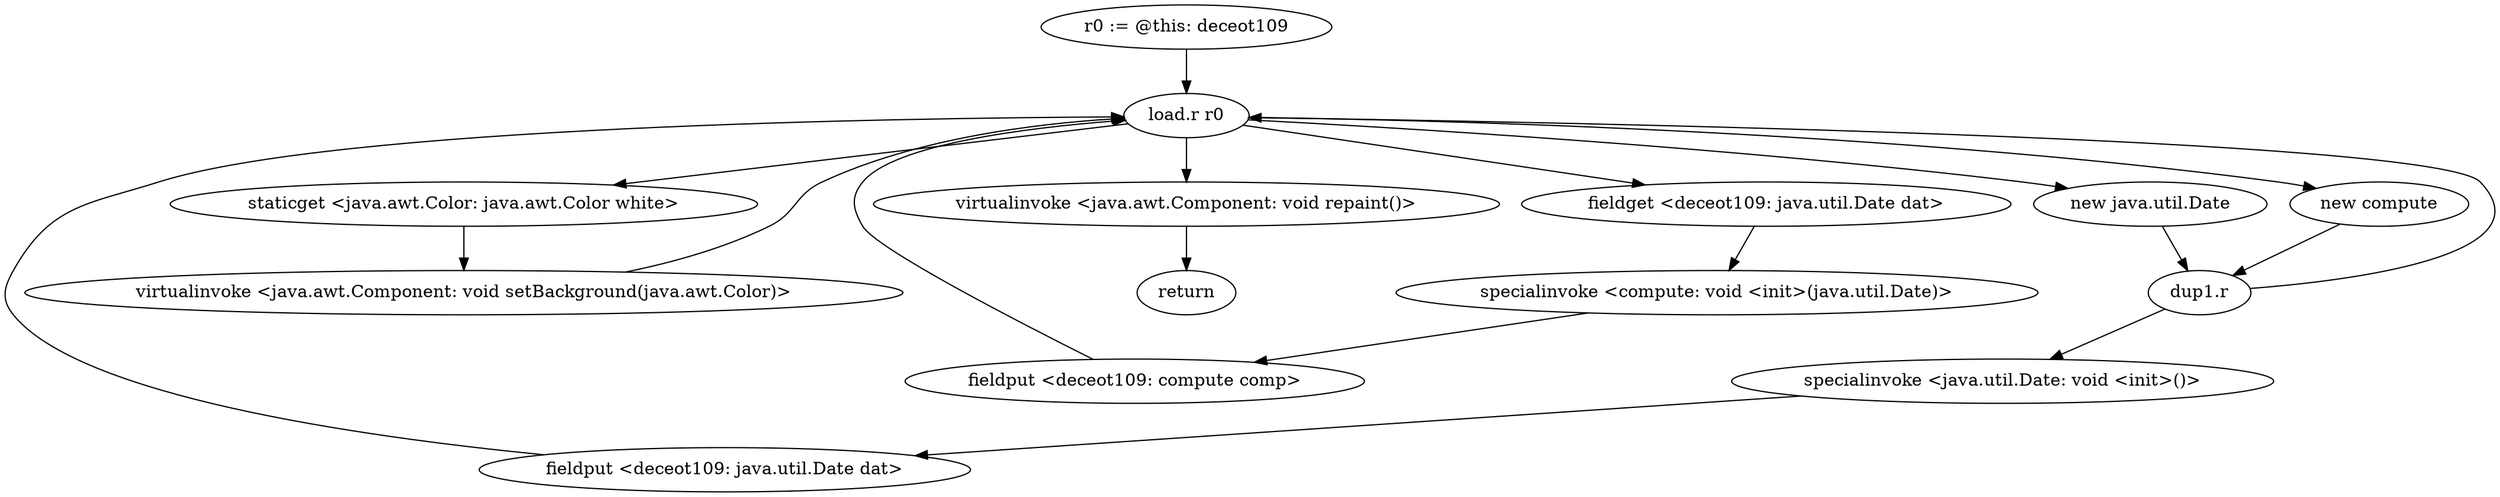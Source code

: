 digraph "" {
    "r0 := @this: deceot109"
    "load.r r0"
    "r0 := @this: deceot109"->"load.r r0";
    "new java.util.Date"
    "load.r r0"->"new java.util.Date";
    "dup1.r"
    "new java.util.Date"->"dup1.r";
    "specialinvoke <java.util.Date: void <init>()>"
    "dup1.r"->"specialinvoke <java.util.Date: void <init>()>";
    "fieldput <deceot109: java.util.Date dat>"
    "specialinvoke <java.util.Date: void <init>()>"->"fieldput <deceot109: java.util.Date dat>";
    "fieldput <deceot109: java.util.Date dat>"->"load.r r0";
    "staticget <java.awt.Color: java.awt.Color white>"
    "load.r r0"->"staticget <java.awt.Color: java.awt.Color white>";
    "virtualinvoke <java.awt.Component: void setBackground(java.awt.Color)>"
    "staticget <java.awt.Color: java.awt.Color white>"->"virtualinvoke <java.awt.Component: void setBackground(java.awt.Color)>";
    "virtualinvoke <java.awt.Component: void setBackground(java.awt.Color)>"->"load.r r0";
    "new compute"
    "load.r r0"->"new compute";
    "new compute"->"dup1.r";
    "dup1.r"->"load.r r0";
    "fieldget <deceot109: java.util.Date dat>"
    "load.r r0"->"fieldget <deceot109: java.util.Date dat>";
    "specialinvoke <compute: void <init>(java.util.Date)>"
    "fieldget <deceot109: java.util.Date dat>"->"specialinvoke <compute: void <init>(java.util.Date)>";
    "fieldput <deceot109: compute comp>"
    "specialinvoke <compute: void <init>(java.util.Date)>"->"fieldput <deceot109: compute comp>";
    "fieldput <deceot109: compute comp>"->"load.r r0";
    "virtualinvoke <java.awt.Component: void repaint()>"
    "load.r r0"->"virtualinvoke <java.awt.Component: void repaint()>";
    "return"
    "virtualinvoke <java.awt.Component: void repaint()>"->"return";
}
